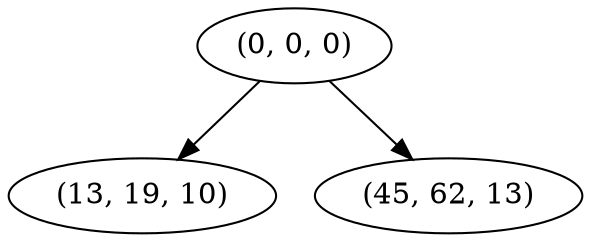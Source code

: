 digraph tree {
    "(0, 0, 0)";
    "(13, 19, 10)";
    "(45, 62, 13)";
    "(0, 0, 0)" -> "(13, 19, 10)";
    "(0, 0, 0)" -> "(45, 62, 13)";
}
